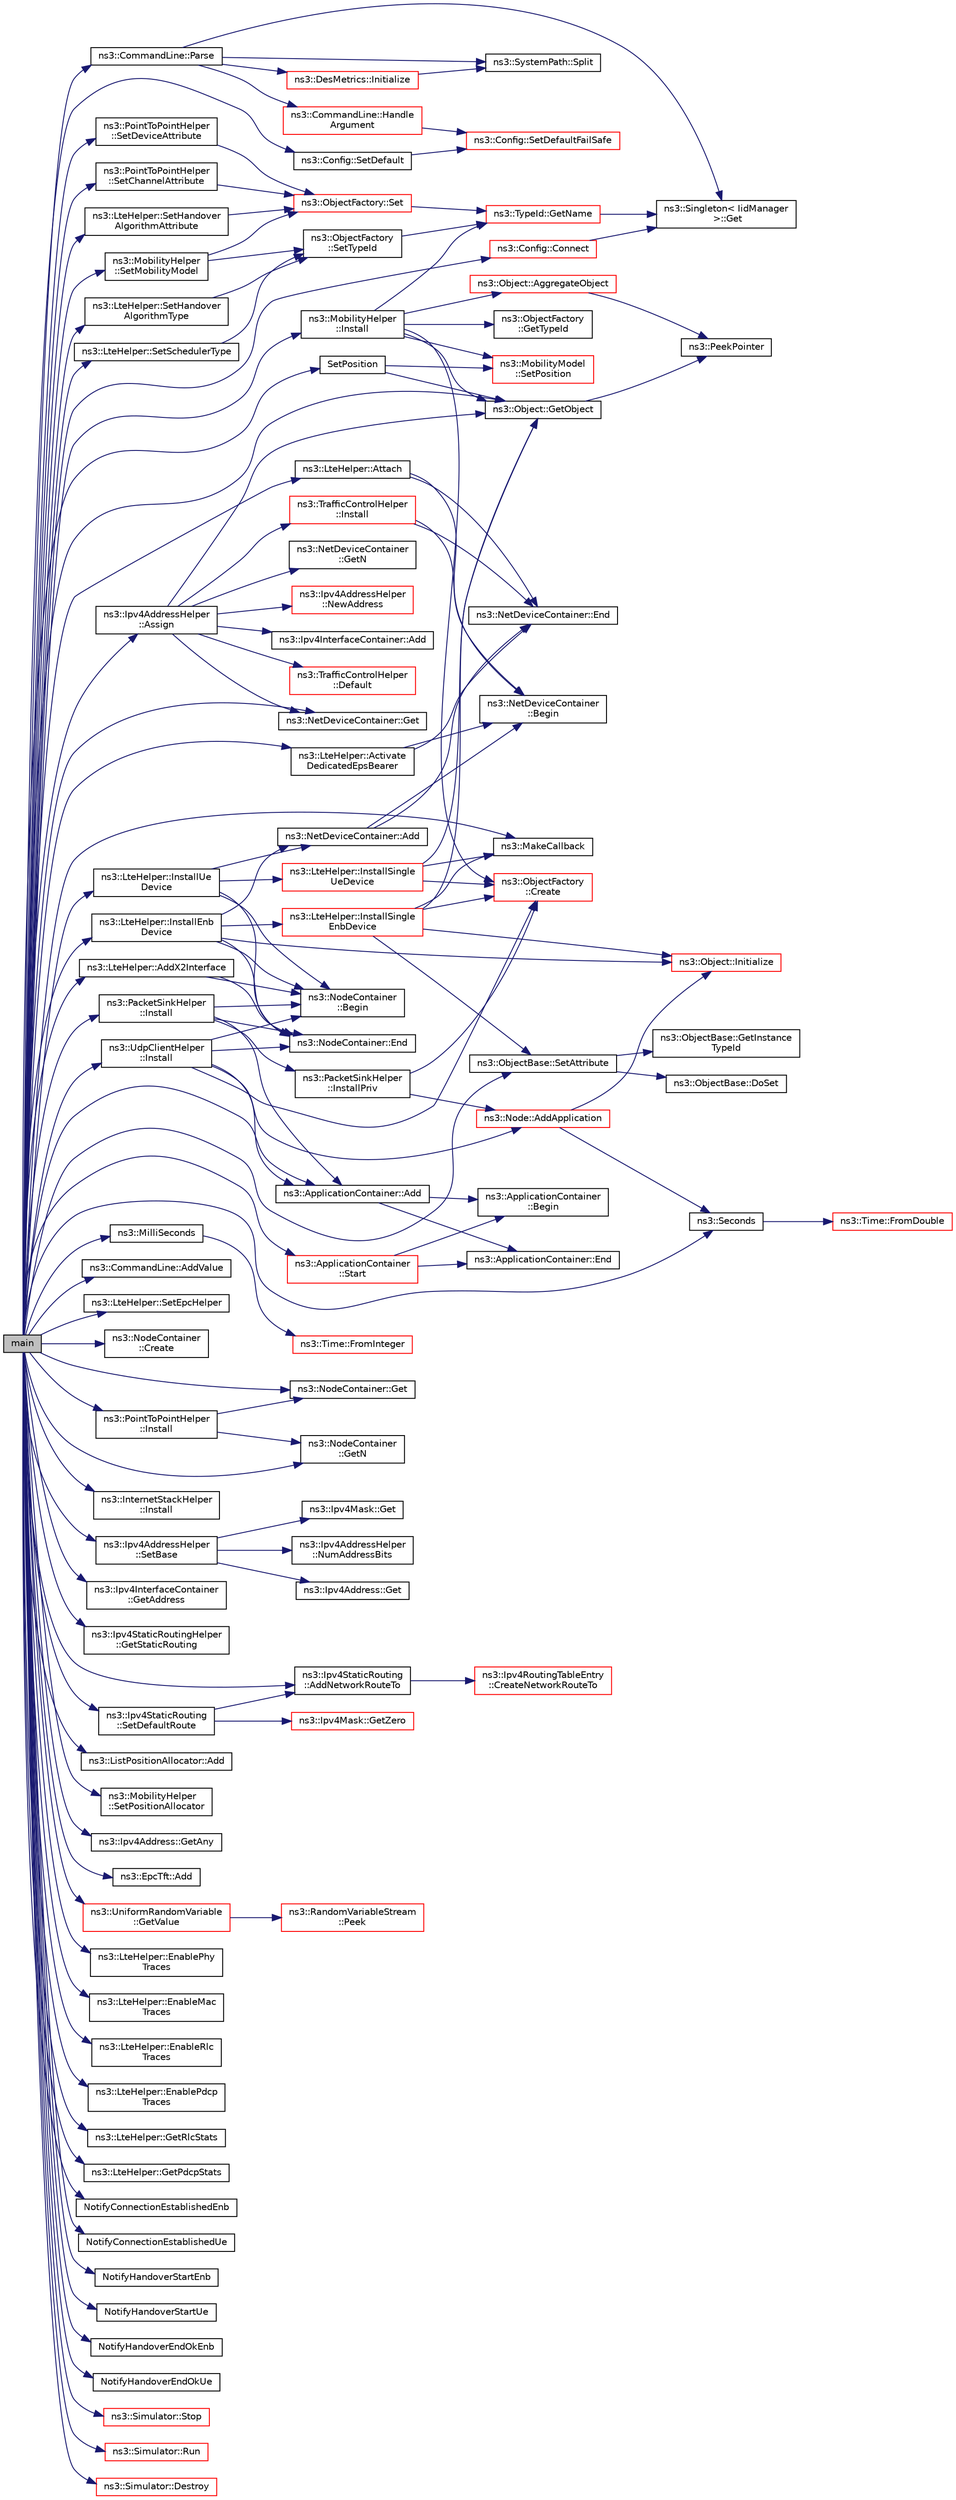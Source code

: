 digraph "main"
{
  edge [fontname="Helvetica",fontsize="10",labelfontname="Helvetica",labelfontsize="10"];
  node [fontname="Helvetica",fontsize="10",shape=record];
  rankdir="LR";
  Node1 [label="main",height=0.2,width=0.4,color="black", fillcolor="grey75", style="filled", fontcolor="black"];
  Node1 -> Node2 [color="midnightblue",fontsize="10",style="solid"];
  Node2 [label="ns3::Config::SetDefault",height=0.2,width=0.4,color="black", fillcolor="white", style="filled",URL="$d1/d44/group__config.html#ga2e7882df849d8ba4aaad31c934c40c06"];
  Node2 -> Node3 [color="midnightblue",fontsize="10",style="solid"];
  Node3 [label="ns3::Config::SetDefaultFailSafe",height=0.2,width=0.4,color="red", fillcolor="white", style="filled",URL="$d1/d44/group__config.html#ga54361b707f31481b11d19f03495cb045"];
  Node1 -> Node4 [color="midnightblue",fontsize="10",style="solid"];
  Node4 [label="ns3::MilliSeconds",height=0.2,width=0.4,color="black", fillcolor="white", style="filled",URL="$d1/dec/group__timecivil.html#gaf26127cf4571146b83a92ee18679c7a9"];
  Node4 -> Node5 [color="midnightblue",fontsize="10",style="solid"];
  Node5 [label="ns3::Time::FromInteger",height=0.2,width=0.4,color="red", fillcolor="white", style="filled",URL="$dc/d04/classns3_1_1Time.html#a3e742c67b2764e75ff95f9b754d43fe9"];
  Node1 -> Node6 [color="midnightblue",fontsize="10",style="solid"];
  Node6 [label="ns3::CommandLine::AddValue",height=0.2,width=0.4,color="black", fillcolor="white", style="filled",URL="$dc/d87/classns3_1_1CommandLine.html#addcfb546c7ad4c8bd0965654d55beb8e"];
  Node1 -> Node7 [color="midnightblue",fontsize="10",style="solid"];
  Node7 [label="ns3::CommandLine::Parse",height=0.2,width=0.4,color="black", fillcolor="white", style="filled",URL="$dc/d87/classns3_1_1CommandLine.html#a5c10b85b3207e5ecb48d907966923156"];
  Node7 -> Node8 [color="midnightblue",fontsize="10",style="solid"];
  Node8 [label="ns3::SystemPath::Split",height=0.2,width=0.4,color="black", fillcolor="white", style="filled",URL="$d0/dde/group__systempath.html#ga523072e05da63b63113d1bea840edf1a"];
  Node7 -> Node9 [color="midnightblue",fontsize="10",style="solid"];
  Node9 [label="ns3::CommandLine::Handle\lArgument",height=0.2,width=0.4,color="red", fillcolor="white", style="filled",URL="$dc/d87/classns3_1_1CommandLine.html#a527b83304a3c713f3e84711a8a2185a7"];
  Node9 -> Node3 [color="midnightblue",fontsize="10",style="solid"];
  Node7 -> Node10 [color="midnightblue",fontsize="10",style="solid"];
  Node10 [label="ns3::Singleton\< IidManager\l \>::Get",height=0.2,width=0.4,color="black", fillcolor="white", style="filled",URL="$d8/d77/classns3_1_1Singleton.html#a80a2cd3c25a27ea72add7a9f7a141ffa"];
  Node7 -> Node11 [color="midnightblue",fontsize="10",style="solid"];
  Node11 [label="ns3::DesMetrics::Initialize",height=0.2,width=0.4,color="red", fillcolor="white", style="filled",URL="$d5/d69/classns3_1_1DesMetrics.html#a63bf3891d9fd2cf8c76b375b3db67756"];
  Node11 -> Node8 [color="midnightblue",fontsize="10",style="solid"];
  Node1 -> Node12 [color="midnightblue",fontsize="10",style="solid"];
  Node12 [label="ns3::LteHelper::SetEpcHelper",height=0.2,width=0.4,color="black", fillcolor="white", style="filled",URL="$d6/d63/classns3_1_1LteHelper.html#a324079a1ccd54ce949786b83d6b95915"];
  Node1 -> Node13 [color="midnightblue",fontsize="10",style="solid"];
  Node13 [label="ns3::LteHelper::SetSchedulerType",height=0.2,width=0.4,color="black", fillcolor="white", style="filled",URL="$d6/d63/classns3_1_1LteHelper.html#a8f86e55b8b80a81732c4b2df00fb25d5"];
  Node13 -> Node14 [color="midnightblue",fontsize="10",style="solid"];
  Node14 [label="ns3::ObjectFactory\l::SetTypeId",height=0.2,width=0.4,color="black", fillcolor="white", style="filled",URL="$d5/d0d/classns3_1_1ObjectFactory.html#a77dcd099064038a1eb7a6b8251229ec3"];
  Node14 -> Node15 [color="midnightblue",fontsize="10",style="solid"];
  Node15 [label="ns3::TypeId::GetName",height=0.2,width=0.4,color="red", fillcolor="white", style="filled",URL="$d6/d11/classns3_1_1TypeId.html#aa3c41c79ae428b3cb396a9c6bb3ef314"];
  Node15 -> Node10 [color="midnightblue",fontsize="10",style="solid"];
  Node1 -> Node16 [color="midnightblue",fontsize="10",style="solid"];
  Node16 [label="ns3::LteHelper::SetHandover\lAlgorithmType",height=0.2,width=0.4,color="black", fillcolor="white", style="filled",URL="$d6/d63/classns3_1_1LteHelper.html#a6301630b8a7082043efff2a7aaaa1d20"];
  Node16 -> Node14 [color="midnightblue",fontsize="10",style="solid"];
  Node1 -> Node17 [color="midnightblue",fontsize="10",style="solid"];
  Node17 [label="ns3::LteHelper::SetHandover\lAlgorithmAttribute",height=0.2,width=0.4,color="black", fillcolor="white", style="filled",URL="$d6/d63/classns3_1_1LteHelper.html#a4da448bb1d3d13534cc54f6b7d33f26a"];
  Node17 -> Node18 [color="midnightblue",fontsize="10",style="solid"];
  Node18 [label="ns3::ObjectFactory::Set",height=0.2,width=0.4,color="red", fillcolor="white", style="filled",URL="$d5/d0d/classns3_1_1ObjectFactory.html#aef5c0d5019c96bdf01cefd1ff83f4a68"];
  Node18 -> Node15 [color="midnightblue",fontsize="10",style="solid"];
  Node1 -> Node19 [color="midnightblue",fontsize="10",style="solid"];
  Node19 [label="ns3::NodeContainer\l::Create",height=0.2,width=0.4,color="black", fillcolor="white", style="filled",URL="$df/d97/classns3_1_1NodeContainer.html#a787f059e2813e8b951cc6914d11dfe69",tooltip="Create n nodes and append pointers to them to the end of this NodeContainer. "];
  Node1 -> Node20 [color="midnightblue",fontsize="10",style="solid"];
  Node20 [label="ns3::NodeContainer::Get",height=0.2,width=0.4,color="black", fillcolor="white", style="filled",URL="$df/d97/classns3_1_1NodeContainer.html#a9ed96e2ecc22e0f5a3d4842eb9bf90bf",tooltip="Get the Ptr<Node> stored in this container at a given index. "];
  Node1 -> Node21 [color="midnightblue",fontsize="10",style="solid"];
  Node21 [label="ns3::InternetStackHelper\l::Install",height=0.2,width=0.4,color="black", fillcolor="white", style="filled",URL="$da/d33/classns3_1_1InternetStackHelper.html#a6645b412f31283d2d9bc3d8a95cebbc0"];
  Node1 -> Node22 [color="midnightblue",fontsize="10",style="solid"];
  Node22 [label="ns3::PointToPointHelper\l::SetDeviceAttribute",height=0.2,width=0.4,color="black", fillcolor="white", style="filled",URL="$d5/d0d/classns3_1_1PointToPointHelper.html#a4577f5ab8c387e5528af2e0fbab1152e"];
  Node22 -> Node18 [color="midnightblue",fontsize="10",style="solid"];
  Node1 -> Node23 [color="midnightblue",fontsize="10",style="solid"];
  Node23 [label="ns3::PointToPointHelper\l::SetChannelAttribute",height=0.2,width=0.4,color="black", fillcolor="white", style="filled",URL="$d5/d0d/classns3_1_1PointToPointHelper.html#a6b5317fd17fb61e5a53f8d66a90b63b9"];
  Node23 -> Node18 [color="midnightblue",fontsize="10",style="solid"];
  Node1 -> Node24 [color="midnightblue",fontsize="10",style="solid"];
  Node24 [label="ns3::Seconds",height=0.2,width=0.4,color="black", fillcolor="white", style="filled",URL="$d1/dec/group__timecivil.html#ga33c34b816f8ff6628e33d5c8e9713b9e"];
  Node24 -> Node25 [color="midnightblue",fontsize="10",style="solid"];
  Node25 [label="ns3::Time::FromDouble",height=0.2,width=0.4,color="red", fillcolor="white", style="filled",URL="$dc/d04/classns3_1_1Time.html#a60e845f4a74e62495b86356afe604cb4"];
  Node1 -> Node26 [color="midnightblue",fontsize="10",style="solid"];
  Node26 [label="ns3::PointToPointHelper\l::Install",height=0.2,width=0.4,color="black", fillcolor="white", style="filled",URL="$d5/d0d/classns3_1_1PointToPointHelper.html#ab9162fea3e88722666fed1106df1f9ec"];
  Node26 -> Node27 [color="midnightblue",fontsize="10",style="solid"];
  Node27 [label="ns3::NodeContainer\l::GetN",height=0.2,width=0.4,color="black", fillcolor="white", style="filled",URL="$df/d97/classns3_1_1NodeContainer.html#aed647ac56d0407a7706aba02eb44b951",tooltip="Get the number of Ptr<Node> stored in this container. "];
  Node26 -> Node20 [color="midnightblue",fontsize="10",style="solid"];
  Node1 -> Node28 [color="midnightblue",fontsize="10",style="solid"];
  Node28 [label="ns3::Ipv4AddressHelper\l::SetBase",height=0.2,width=0.4,color="black", fillcolor="white", style="filled",URL="$d2/dae/classns3_1_1Ipv4AddressHelper.html#acf7b16dd25bac67e00f5e25f90a9a035",tooltip="Set the base network number, network mask and base address. "];
  Node28 -> Node29 [color="midnightblue",fontsize="10",style="solid"];
  Node29 [label="ns3::Ipv4Address::Get",height=0.2,width=0.4,color="black", fillcolor="white", style="filled",URL="$de/d55/classns3_1_1Ipv4Address.html#ae65810a69898982e927b83660d3bc4d8"];
  Node28 -> Node30 [color="midnightblue",fontsize="10",style="solid"];
  Node30 [label="ns3::Ipv4Mask::Get",height=0.2,width=0.4,color="black", fillcolor="white", style="filled",URL="$d5/df8/classns3_1_1Ipv4Mask.html#ac557d10d9807bbc022ed64e2b929b2db"];
  Node28 -> Node31 [color="midnightblue",fontsize="10",style="solid"];
  Node31 [label="ns3::Ipv4AddressHelper\l::NumAddressBits",height=0.2,width=0.4,color="black", fillcolor="white", style="filled",URL="$d2/dae/classns3_1_1Ipv4AddressHelper.html#a6da9d5543922d9b6c9bfe38934d5dfc4",tooltip="Returns the number of address bits (hostpart) for a given netmask. "];
  Node1 -> Node32 [color="midnightblue",fontsize="10",style="solid"];
  Node32 [label="ns3::Ipv4AddressHelper\l::Assign",height=0.2,width=0.4,color="black", fillcolor="white", style="filled",URL="$d2/dae/classns3_1_1Ipv4AddressHelper.html#af8e7f4a1a7e74c00014a1eac445a27af",tooltip="Assign IP addresses to the net devices specified in the container based on the current network prefix..."];
  Node32 -> Node33 [color="midnightblue",fontsize="10",style="solid"];
  Node33 [label="ns3::NetDeviceContainer\l::GetN",height=0.2,width=0.4,color="black", fillcolor="white", style="filled",URL="$d9/d94/classns3_1_1NetDeviceContainer.html#a74cafc212479bc38976bebd118e856b9",tooltip="Get the number of Ptr<NetDevice> stored in this container. "];
  Node32 -> Node34 [color="midnightblue",fontsize="10",style="solid"];
  Node34 [label="ns3::NetDeviceContainer::Get",height=0.2,width=0.4,color="black", fillcolor="white", style="filled",URL="$d9/d94/classns3_1_1NetDeviceContainer.html#a677d62594b5c9d2dea155cc5045f4d0b",tooltip="Get the Ptr<NetDevice> stored in this container at a given index. "];
  Node32 -> Node35 [color="midnightblue",fontsize="10",style="solid"];
  Node35 [label="ns3::Object::GetObject",height=0.2,width=0.4,color="black", fillcolor="white", style="filled",URL="$d9/d77/classns3_1_1Object.html#a13e18c00017096c8381eb651d5bd0783"];
  Node35 -> Node36 [color="midnightblue",fontsize="10",style="solid"];
  Node36 [label="ns3::PeekPointer",height=0.2,width=0.4,color="black", fillcolor="white", style="filled",URL="$d7/d2e/namespacens3.html#af2a7557fe9afdd98d8f6f8f6e412cf5a"];
  Node32 -> Node37 [color="midnightblue",fontsize="10",style="solid"];
  Node37 [label="ns3::Ipv4AddressHelper\l::NewAddress",height=0.2,width=0.4,color="red", fillcolor="white", style="filled",URL="$d2/dae/classns3_1_1Ipv4AddressHelper.html#a9d6bc3cd8def204f9c253fce666b2edd",tooltip="Increment the IP address counter used to allocate IP addresses. "];
  Node32 -> Node38 [color="midnightblue",fontsize="10",style="solid"];
  Node38 [label="ns3::Ipv4InterfaceContainer::Add",height=0.2,width=0.4,color="black", fillcolor="white", style="filled",URL="$d6/d02/classns3_1_1Ipv4InterfaceContainer.html#ae5e7881307c8d49c7606669ded6ac3d6"];
  Node32 -> Node39 [color="midnightblue",fontsize="10",style="solid"];
  Node39 [label="ns3::TrafficControlHelper\l::Default",height=0.2,width=0.4,color="red", fillcolor="white", style="filled",URL="$d7/df9/classns3_1_1TrafficControlHelper.html#afa16cd2a1209beb1c18fa5e8153ba8b8"];
  Node32 -> Node40 [color="midnightblue",fontsize="10",style="solid"];
  Node40 [label="ns3::TrafficControlHelper\l::Install",height=0.2,width=0.4,color="red", fillcolor="white", style="filled",URL="$d7/df9/classns3_1_1TrafficControlHelper.html#a0aa6a8e2fbb1c196589e16f48c99f0b9"];
  Node40 -> Node41 [color="midnightblue",fontsize="10",style="solid"];
  Node41 [label="ns3::NetDeviceContainer\l::Begin",height=0.2,width=0.4,color="black", fillcolor="white", style="filled",URL="$d9/d94/classns3_1_1NetDeviceContainer.html#ad5aac47677fe7277e232bdec5b48a8fc",tooltip="Get an iterator which refers to the first NetDevice in the container. "];
  Node40 -> Node42 [color="midnightblue",fontsize="10",style="solid"];
  Node42 [label="ns3::NetDeviceContainer::End",height=0.2,width=0.4,color="black", fillcolor="white", style="filled",URL="$d9/d94/classns3_1_1NetDeviceContainer.html#a8af596b06daf9613da60b4379861d770",tooltip="Get an iterator which indicates past-the-last NetDevice in the container. "];
  Node1 -> Node43 [color="midnightblue",fontsize="10",style="solid"];
  Node43 [label="ns3::Ipv4InterfaceContainer\l::GetAddress",height=0.2,width=0.4,color="black", fillcolor="white", style="filled",URL="$d6/d02/classns3_1_1Ipv4InterfaceContainer.html#ae63208dcd222be986822937ee4aa828c"];
  Node1 -> Node44 [color="midnightblue",fontsize="10",style="solid"];
  Node44 [label="ns3::Ipv4StaticRoutingHelper\l::GetStaticRouting",height=0.2,width=0.4,color="black", fillcolor="white", style="filled",URL="$d5/d6c/classns3_1_1Ipv4StaticRoutingHelper.html#a731206e50d305695dac7fb2ef963a4bb"];
  Node1 -> Node35 [color="midnightblue",fontsize="10",style="solid"];
  Node1 -> Node45 [color="midnightblue",fontsize="10",style="solid"];
  Node45 [label="ns3::Ipv4StaticRouting\l::AddNetworkRouteTo",height=0.2,width=0.4,color="black", fillcolor="white", style="filled",URL="$dd/d2d/classns3_1_1Ipv4StaticRouting.html#a8bf5eaa7ba49fe33c78c70d5560b6c39",tooltip="Add a network route to the static routing table. "];
  Node45 -> Node46 [color="midnightblue",fontsize="10",style="solid"];
  Node46 [label="ns3::Ipv4RoutingTableEntry\l::CreateNetworkRouteTo",height=0.2,width=0.4,color="red", fillcolor="white", style="filled",URL="$d5/d90/classns3_1_1Ipv4RoutingTableEntry.html#abe3447a00495ded05ab095673531947a"];
  Node1 -> Node47 [color="midnightblue",fontsize="10",style="solid"];
  Node47 [label="ns3::ListPositionAllocator::Add",height=0.2,width=0.4,color="black", fillcolor="white", style="filled",URL="$d4/d95/classns3_1_1ListPositionAllocator.html#a460e82f015ac012a73ba0ea0cccb3486",tooltip="Add a position to the list of positions. "];
  Node1 -> Node48 [color="midnightblue",fontsize="10",style="solid"];
  Node48 [label="ns3::MobilityHelper\l::SetMobilityModel",height=0.2,width=0.4,color="black", fillcolor="white", style="filled",URL="$d8/def/classns3_1_1MobilityHelper.html#a030275011b6f40682e70534d30280aba"];
  Node48 -> Node14 [color="midnightblue",fontsize="10",style="solid"];
  Node48 -> Node18 [color="midnightblue",fontsize="10",style="solid"];
  Node1 -> Node49 [color="midnightblue",fontsize="10",style="solid"];
  Node49 [label="ns3::MobilityHelper\l::SetPositionAllocator",height=0.2,width=0.4,color="black", fillcolor="white", style="filled",URL="$d8/def/classns3_1_1MobilityHelper.html#ac59d5295076be3cc11021566713a28c5"];
  Node1 -> Node50 [color="midnightblue",fontsize="10",style="solid"];
  Node50 [label="ns3::MobilityHelper\l::Install",height=0.2,width=0.4,color="black", fillcolor="white", style="filled",URL="$d8/def/classns3_1_1MobilityHelper.html#a07737960ee95c0777109cf2994dd97ae",tooltip="\"Layout\" a single node according to the current position allocator type. "];
  Node50 -> Node35 [color="midnightblue",fontsize="10",style="solid"];
  Node50 -> Node51 [color="midnightblue",fontsize="10",style="solid"];
  Node51 [label="ns3::ObjectFactory\l::Create",height=0.2,width=0.4,color="red", fillcolor="white", style="filled",URL="$d5/d0d/classns3_1_1ObjectFactory.html#a18152e93f0a6fe184ed7300cb31e9896"];
  Node50 -> Node52 [color="midnightblue",fontsize="10",style="solid"];
  Node52 [label="ns3::ObjectFactory\l::GetTypeId",height=0.2,width=0.4,color="black", fillcolor="white", style="filled",URL="$d5/d0d/classns3_1_1ObjectFactory.html#a14baab41e2bd984a3eee543b8d8086d7"];
  Node50 -> Node15 [color="midnightblue",fontsize="10",style="solid"];
  Node50 -> Node53 [color="midnightblue",fontsize="10",style="solid"];
  Node53 [label="ns3::Object::AggregateObject",height=0.2,width=0.4,color="red", fillcolor="white", style="filled",URL="$d9/d77/classns3_1_1Object.html#a79dd435d300f3deca814553f561a2922"];
  Node53 -> Node36 [color="midnightblue",fontsize="10",style="solid"];
  Node50 -> Node54 [color="midnightblue",fontsize="10",style="solid"];
  Node54 [label="ns3::MobilityModel\l::SetPosition",height=0.2,width=0.4,color="red", fillcolor="white", style="filled",URL="$d4/dc5/classns3_1_1MobilityModel.html#ac584b3d5a309709d2f13ed6ada1e7640"];
  Node1 -> Node55 [color="midnightblue",fontsize="10",style="solid"];
  Node55 [label="SetPosition",height=0.2,width=0.4,color="black", fillcolor="white", style="filled",URL="$d5/d9b/lena-cqi-threshold_8cc.html#aac02abe91b3e5592e31bc0f7d844bf4d"];
  Node55 -> Node35 [color="midnightblue",fontsize="10",style="solid"];
  Node55 -> Node54 [color="midnightblue",fontsize="10",style="solid"];
  Node1 -> Node56 [color="midnightblue",fontsize="10",style="solid"];
  Node56 [label="ns3::LteHelper::InstallEnb\lDevice",height=0.2,width=0.4,color="black", fillcolor="white", style="filled",URL="$d6/d63/classns3_1_1LteHelper.html#a5e009ad35ef85f46b5a6099263f15a03"];
  Node56 -> Node57 [color="midnightblue",fontsize="10",style="solid"];
  Node57 [label="ns3::Object::Initialize",height=0.2,width=0.4,color="red", fillcolor="white", style="filled",URL="$d9/d77/classns3_1_1Object.html#af4411cb29971772fcd09203474a95078"];
  Node56 -> Node58 [color="midnightblue",fontsize="10",style="solid"];
  Node58 [label="ns3::NodeContainer\l::Begin",height=0.2,width=0.4,color="black", fillcolor="white", style="filled",URL="$df/d97/classns3_1_1NodeContainer.html#adf0f639aff139db107526288777eb533",tooltip="Get an iterator which refers to the first Node in the container. "];
  Node56 -> Node59 [color="midnightblue",fontsize="10",style="solid"];
  Node59 [label="ns3::NodeContainer::End",height=0.2,width=0.4,color="black", fillcolor="white", style="filled",URL="$df/d97/classns3_1_1NodeContainer.html#a8ea0bcac137597d192c5e6b95ca60464",tooltip="Get an iterator which indicates past-the-last Node in the container. "];
  Node56 -> Node60 [color="midnightblue",fontsize="10",style="solid"];
  Node60 [label="ns3::LteHelper::InstallSingle\lEnbDevice",height=0.2,width=0.4,color="red", fillcolor="white", style="filled",URL="$d6/d63/classns3_1_1LteHelper.html#afac168014c3a4ac5c30bfd7c1d09cb96"];
  Node60 -> Node61 [color="midnightblue",fontsize="10",style="solid"];
  Node61 [label="ns3::MakeCallback",height=0.2,width=0.4,color="black", fillcolor="white", style="filled",URL="$dd/de0/group__makecallbackmemptr.html#ga9376283685aa99d204048d6a4b7610a4"];
  Node60 -> Node35 [color="midnightblue",fontsize="10",style="solid"];
  Node60 -> Node51 [color="midnightblue",fontsize="10",style="solid"];
  Node60 -> Node62 [color="midnightblue",fontsize="10",style="solid"];
  Node62 [label="ns3::ObjectBase::SetAttribute",height=0.2,width=0.4,color="black", fillcolor="white", style="filled",URL="$d2/dac/classns3_1_1ObjectBase.html#ac60245d3ea4123bbc9b1d391f1f6592f"];
  Node62 -> Node63 [color="midnightblue",fontsize="10",style="solid"];
  Node63 [label="ns3::ObjectBase::GetInstance\lTypeId",height=0.2,width=0.4,color="black", fillcolor="white", style="filled",URL="$d2/dac/classns3_1_1ObjectBase.html#abe5b43a6f5b99a92a4c3122db31f06fb"];
  Node62 -> Node64 [color="midnightblue",fontsize="10",style="solid"];
  Node64 [label="ns3::ObjectBase::DoSet",height=0.2,width=0.4,color="black", fillcolor="white", style="filled",URL="$d2/dac/classns3_1_1ObjectBase.html#afe5f2f7b2fabc99aa33f9bb434e3b695"];
  Node60 -> Node57 [color="midnightblue",fontsize="10",style="solid"];
  Node56 -> Node65 [color="midnightblue",fontsize="10",style="solid"];
  Node65 [label="ns3::NetDeviceContainer::Add",height=0.2,width=0.4,color="black", fillcolor="white", style="filled",URL="$d9/d94/classns3_1_1NetDeviceContainer.html#a7ca8bc1d7ec00fd4fcc63869987fbda5",tooltip="Append the contents of another NetDeviceContainer to the end of this container. "];
  Node65 -> Node41 [color="midnightblue",fontsize="10",style="solid"];
  Node65 -> Node42 [color="midnightblue",fontsize="10",style="solid"];
  Node1 -> Node66 [color="midnightblue",fontsize="10",style="solid"];
  Node66 [label="ns3::LteHelper::InstallUe\lDevice",height=0.2,width=0.4,color="black", fillcolor="white", style="filled",URL="$d6/d63/classns3_1_1LteHelper.html#ac9cd932d7de92811cfa953c2e3b2fc9f"];
  Node66 -> Node58 [color="midnightblue",fontsize="10",style="solid"];
  Node66 -> Node59 [color="midnightblue",fontsize="10",style="solid"];
  Node66 -> Node67 [color="midnightblue",fontsize="10",style="solid"];
  Node67 [label="ns3::LteHelper::InstallSingle\lUeDevice",height=0.2,width=0.4,color="red", fillcolor="white", style="filled",URL="$d6/d63/classns3_1_1LteHelper.html#afa6e13db5742241f48f8f4b8533b67f6"];
  Node67 -> Node61 [color="midnightblue",fontsize="10",style="solid"];
  Node67 -> Node35 [color="midnightblue",fontsize="10",style="solid"];
  Node67 -> Node51 [color="midnightblue",fontsize="10",style="solid"];
  Node66 -> Node65 [color="midnightblue",fontsize="10",style="solid"];
  Node1 -> Node27 [color="midnightblue",fontsize="10",style="solid"];
  Node1 -> Node68 [color="midnightblue",fontsize="10",style="solid"];
  Node68 [label="ns3::Ipv4StaticRouting\l::SetDefaultRoute",height=0.2,width=0.4,color="black", fillcolor="white", style="filled",URL="$dd/d2d/classns3_1_1Ipv4StaticRouting.html#aee30fa3246c2b42f122dabdff2725331",tooltip="Add a default route to the static routing table. "];
  Node68 -> Node45 [color="midnightblue",fontsize="10",style="solid"];
  Node68 -> Node69 [color="midnightblue",fontsize="10",style="solid"];
  Node69 [label="ns3::Ipv4Mask::GetZero",height=0.2,width=0.4,color="red", fillcolor="white", style="filled",URL="$d5/df8/classns3_1_1Ipv4Mask.html#ac2dda492011ede8350008d753d278998"];
  Node1 -> Node70 [color="midnightblue",fontsize="10",style="solid"];
  Node70 [label="ns3::LteHelper::Attach",height=0.2,width=0.4,color="black", fillcolor="white", style="filled",URL="$d6/d63/classns3_1_1LteHelper.html#a9466743f826aa2652a87907b7f0a1c87",tooltip="Enables automatic attachment of a set of UE devices to a suitable cell using Idle mode initial cell s..."];
  Node70 -> Node41 [color="midnightblue",fontsize="10",style="solid"];
  Node70 -> Node42 [color="midnightblue",fontsize="10",style="solid"];
  Node1 -> Node34 [color="midnightblue",fontsize="10",style="solid"];
  Node1 -> Node62 [color="midnightblue",fontsize="10",style="solid"];
  Node1 -> Node71 [color="midnightblue",fontsize="10",style="solid"];
  Node71 [label="ns3::ApplicationContainer::Add",height=0.2,width=0.4,color="black", fillcolor="white", style="filled",URL="$d9/dad/classns3_1_1ApplicationContainer.html#ad09ab1a1ad5849d518d5f4c262e38152",tooltip="Append the contents of another ApplicationContainer to the end of this container. ..."];
  Node71 -> Node72 [color="midnightblue",fontsize="10",style="solid"];
  Node72 [label="ns3::ApplicationContainer\l::Begin",height=0.2,width=0.4,color="black", fillcolor="white", style="filled",URL="$d9/dad/classns3_1_1ApplicationContainer.html#ae37428fe2d14afe32cb1a3eecfab2e4e",tooltip="Get an iterator which refers to the first Application in the container. "];
  Node71 -> Node73 [color="midnightblue",fontsize="10",style="solid"];
  Node73 [label="ns3::ApplicationContainer::End",height=0.2,width=0.4,color="black", fillcolor="white", style="filled",URL="$d9/dad/classns3_1_1ApplicationContainer.html#aed3e63d94451be9779fb8d00d0461bfb",tooltip="Get an iterator which indicates past-the-last Application in the container. "];
  Node1 -> Node74 [color="midnightblue",fontsize="10",style="solid"];
  Node74 [label="ns3::Ipv4Address::GetAny",height=0.2,width=0.4,color="black", fillcolor="white", style="filled",URL="$de/d55/classns3_1_1Ipv4Address.html#a7a39b330c8e701183a411d5779fca1a4"];
  Node1 -> Node75 [color="midnightblue",fontsize="10",style="solid"];
  Node75 [label="ns3::PacketSinkHelper\l::Install",height=0.2,width=0.4,color="black", fillcolor="white", style="filled",URL="$d2/d7c/classns3_1_1PacketSinkHelper.html#a394059adb24348dd366ce703fc39bbdd"];
  Node75 -> Node58 [color="midnightblue",fontsize="10",style="solid"];
  Node75 -> Node59 [color="midnightblue",fontsize="10",style="solid"];
  Node75 -> Node71 [color="midnightblue",fontsize="10",style="solid"];
  Node75 -> Node76 [color="midnightblue",fontsize="10",style="solid"];
  Node76 [label="ns3::PacketSinkHelper\l::InstallPriv",height=0.2,width=0.4,color="black", fillcolor="white", style="filled",URL="$d2/d7c/classns3_1_1PacketSinkHelper.html#abae857f9a8fcbd64ea5a470d0b980371"];
  Node76 -> Node51 [color="midnightblue",fontsize="10",style="solid"];
  Node76 -> Node77 [color="midnightblue",fontsize="10",style="solid"];
  Node77 [label="ns3::Node::AddApplication",height=0.2,width=0.4,color="red", fillcolor="white", style="filled",URL="$dd/ded/classns3_1_1Node.html#ab98b4fdc4aadc86366b80e8a79a53f47",tooltip="Associate an Application to this Node. "];
  Node77 -> Node24 [color="midnightblue",fontsize="10",style="solid"];
  Node77 -> Node57 [color="midnightblue",fontsize="10",style="solid"];
  Node1 -> Node78 [color="midnightblue",fontsize="10",style="solid"];
  Node78 [label="ns3::UdpClientHelper\l::Install",height=0.2,width=0.4,color="black", fillcolor="white", style="filled",URL="$db/d8a/classns3_1_1UdpClientHelper.html#acf9d93eb6e852b77ac81cf61ba93deb0"];
  Node78 -> Node58 [color="midnightblue",fontsize="10",style="solid"];
  Node78 -> Node59 [color="midnightblue",fontsize="10",style="solid"];
  Node78 -> Node51 [color="midnightblue",fontsize="10",style="solid"];
  Node78 -> Node77 [color="midnightblue",fontsize="10",style="solid"];
  Node78 -> Node71 [color="midnightblue",fontsize="10",style="solid"];
  Node1 -> Node79 [color="midnightblue",fontsize="10",style="solid"];
  Node79 [label="ns3::EpcTft::Add",height=0.2,width=0.4,color="black", fillcolor="white", style="filled",URL="$d3/d0c/classns3_1_1EpcTft.html#a1228456a8abbe48cbc89bbe2d2e9af48"];
  Node1 -> Node80 [color="midnightblue",fontsize="10",style="solid"];
  Node80 [label="ns3::LteHelper::Activate\lDedicatedEpsBearer",height=0.2,width=0.4,color="black", fillcolor="white", style="filled",URL="$d6/d63/classns3_1_1LteHelper.html#af28041edd4c96bde1a2e07c90e363dcc"];
  Node80 -> Node41 [color="midnightblue",fontsize="10",style="solid"];
  Node80 -> Node42 [color="midnightblue",fontsize="10",style="solid"];
  Node1 -> Node81 [color="midnightblue",fontsize="10",style="solid"];
  Node81 [label="ns3::UniformRandomVariable\l::GetValue",height=0.2,width=0.4,color="red", fillcolor="white", style="filled",URL="$d0/d5b/classns3_1_1UniformRandomVariable.html#a03822d8c86ac51e9aa83bbc73041386b",tooltip="Get the next random value, as a double in the specified range . "];
  Node81 -> Node82 [color="midnightblue",fontsize="10",style="solid"];
  Node82 [label="ns3::RandomVariableStream\l::Peek",height=0.2,width=0.4,color="red", fillcolor="white", style="filled",URL="$dc/daa/classns3_1_1RandomVariableStream.html#ac5aa8d691c061bcc88a909dc9b479222",tooltip="Get the pointer to the underlying RNG stream. "];
  Node1 -> Node83 [color="midnightblue",fontsize="10",style="solid"];
  Node83 [label="ns3::ApplicationContainer\l::Start",height=0.2,width=0.4,color="red", fillcolor="white", style="filled",URL="$d9/dad/classns3_1_1ApplicationContainer.html#a8eff87926507020bbe3e1390358a54a7",tooltip="Arrange for all of the Applications in this container to Start() at the Time given as a parameter..."];
  Node83 -> Node72 [color="midnightblue",fontsize="10",style="solid"];
  Node83 -> Node73 [color="midnightblue",fontsize="10",style="solid"];
  Node1 -> Node84 [color="midnightblue",fontsize="10",style="solid"];
  Node84 [label="ns3::LteHelper::AddX2Interface",height=0.2,width=0.4,color="black", fillcolor="white", style="filled",URL="$d6/d63/classns3_1_1LteHelper.html#adbbd435f439200097e88a2965668bc26"];
  Node84 -> Node58 [color="midnightblue",fontsize="10",style="solid"];
  Node84 -> Node59 [color="midnightblue",fontsize="10",style="solid"];
  Node1 -> Node85 [color="midnightblue",fontsize="10",style="solid"];
  Node85 [label="ns3::LteHelper::EnablePhy\lTraces",height=0.2,width=0.4,color="black", fillcolor="white", style="filled",URL="$d6/d63/classns3_1_1LteHelper.html#ad6d7edf234d29f7b8363e9ebf73fe32e"];
  Node1 -> Node86 [color="midnightblue",fontsize="10",style="solid"];
  Node86 [label="ns3::LteHelper::EnableMac\lTraces",height=0.2,width=0.4,color="black", fillcolor="white", style="filled",URL="$d6/d63/classns3_1_1LteHelper.html#affa3a12841520407d3662417fe41863d"];
  Node1 -> Node87 [color="midnightblue",fontsize="10",style="solid"];
  Node87 [label="ns3::LteHelper::EnableRlc\lTraces",height=0.2,width=0.4,color="black", fillcolor="white", style="filled",URL="$d6/d63/classns3_1_1LteHelper.html#abadfdd04d30b261e9b6f0846b4784928"];
  Node1 -> Node88 [color="midnightblue",fontsize="10",style="solid"];
  Node88 [label="ns3::LteHelper::EnablePdcp\lTraces",height=0.2,width=0.4,color="black", fillcolor="white", style="filled",URL="$d6/d63/classns3_1_1LteHelper.html#adc62a53efe0437cf09062c9d6a95af3d"];
  Node1 -> Node89 [color="midnightblue",fontsize="10",style="solid"];
  Node89 [label="ns3::LteHelper::GetRlcStats",height=0.2,width=0.4,color="black", fillcolor="white", style="filled",URL="$d6/d63/classns3_1_1LteHelper.html#a6eb438ccf69642e3863adea4991fa2ca"];
  Node1 -> Node90 [color="midnightblue",fontsize="10",style="solid"];
  Node90 [label="ns3::LteHelper::GetPdcpStats",height=0.2,width=0.4,color="black", fillcolor="white", style="filled",URL="$d6/d63/classns3_1_1LteHelper.html#a1017c1f2ee9f5a640c50c25161a57758"];
  Node1 -> Node91 [color="midnightblue",fontsize="10",style="solid"];
  Node91 [label="ns3::Config::Connect",height=0.2,width=0.4,color="red", fillcolor="white", style="filled",URL="$d1/d44/group__config.html#ga4014f151241cd0939b6cb64409605736"];
  Node91 -> Node10 [color="midnightblue",fontsize="10",style="solid"];
  Node1 -> Node61 [color="midnightblue",fontsize="10",style="solid"];
  Node1 -> Node92 [color="midnightblue",fontsize="10",style="solid"];
  Node92 [label="NotifyConnectionEstablishedEnb",height=0.2,width=0.4,color="black", fillcolor="white", style="filled",URL="$dd/dee/lena-x2-handover-measures_8cc.html#a9ebcea277a72efa6dbfd310068addf75"];
  Node1 -> Node93 [color="midnightblue",fontsize="10",style="solid"];
  Node93 [label="NotifyConnectionEstablishedUe",height=0.2,width=0.4,color="black", fillcolor="white", style="filled",URL="$dd/dee/lena-x2-handover-measures_8cc.html#a7b068dcdfdae75954b1d6a533108413e"];
  Node1 -> Node94 [color="midnightblue",fontsize="10",style="solid"];
  Node94 [label="NotifyHandoverStartEnb",height=0.2,width=0.4,color="black", fillcolor="white", style="filled",URL="$dd/dee/lena-x2-handover-measures_8cc.html#a98a48f4218409f1681fc99d3d070d8ee"];
  Node1 -> Node95 [color="midnightblue",fontsize="10",style="solid"];
  Node95 [label="NotifyHandoverStartUe",height=0.2,width=0.4,color="black", fillcolor="white", style="filled",URL="$dd/dee/lena-x2-handover-measures_8cc.html#a86f5a4f1ce25b40b625682a16b714f03"];
  Node1 -> Node96 [color="midnightblue",fontsize="10",style="solid"];
  Node96 [label="NotifyHandoverEndOkEnb",height=0.2,width=0.4,color="black", fillcolor="white", style="filled",URL="$dd/dee/lena-x2-handover-measures_8cc.html#aef8eb0154877f4690ac5062d7875d5f1"];
  Node1 -> Node97 [color="midnightblue",fontsize="10",style="solid"];
  Node97 [label="NotifyHandoverEndOkUe",height=0.2,width=0.4,color="black", fillcolor="white", style="filled",URL="$dd/dee/lena-x2-handover-measures_8cc.html#a62f1fe4dd47681ddfbff0249874e5653"];
  Node1 -> Node98 [color="midnightblue",fontsize="10",style="solid"];
  Node98 [label="ns3::Simulator::Stop",height=0.2,width=0.4,color="red", fillcolor="white", style="filled",URL="$d7/deb/classns3_1_1Simulator.html#a2335ba5b62e9066e893fecb21b7f6afd"];
  Node1 -> Node99 [color="midnightblue",fontsize="10",style="solid"];
  Node99 [label="ns3::Simulator::Run",height=0.2,width=0.4,color="red", fillcolor="white", style="filled",URL="$d7/deb/classns3_1_1Simulator.html#a84be982e6d03b62c3dc3303c75a9b909"];
  Node1 -> Node100 [color="midnightblue",fontsize="10",style="solid"];
  Node100 [label="ns3::Simulator::Destroy",height=0.2,width=0.4,color="red", fillcolor="white", style="filled",URL="$d7/deb/classns3_1_1Simulator.html#a2a056e59a6623225df0957eda0ee8252"];
}
